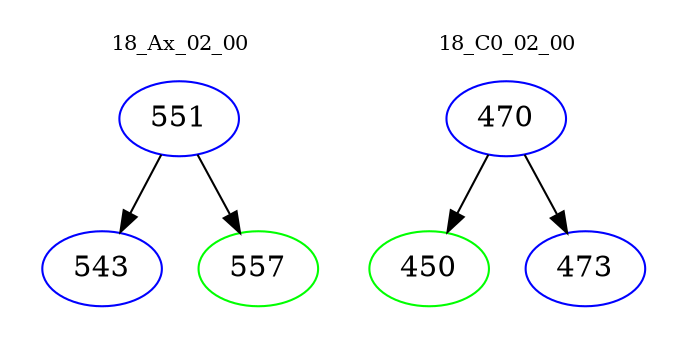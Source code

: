 digraph{
subgraph cluster_0 {
color = white
label = "18_Ax_02_00";
fontsize=10;
T0_551 [label="551", color="blue"]
T0_551 -> T0_543 [color="black"]
T0_543 [label="543", color="blue"]
T0_551 -> T0_557 [color="black"]
T0_557 [label="557", color="green"]
}
subgraph cluster_1 {
color = white
label = "18_C0_02_00";
fontsize=10;
T1_470 [label="470", color="blue"]
T1_470 -> T1_450 [color="black"]
T1_450 [label="450", color="green"]
T1_470 -> T1_473 [color="black"]
T1_473 [label="473", color="blue"]
}
}
